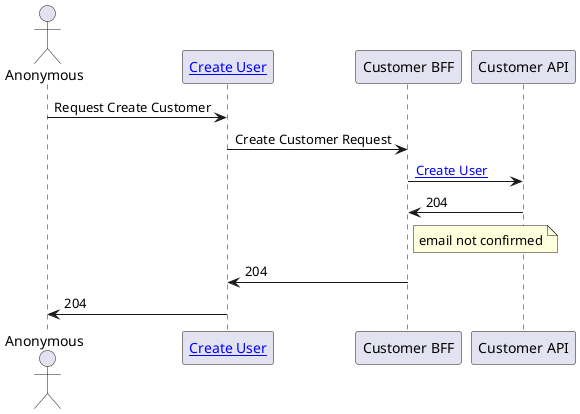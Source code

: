 @startuml

actor Anonymous

participant "[[../../openapi/createPlanet Create User]]" as CustomerPortal
participant "Customer BFF" as CustomerBFF
participant "Customer API" as CustomerAPI


Anonymous -> CustomerPortal: Request Create Customer
CustomerPortal -> CustomerBFF: Create Customer Request
CustomerBFF -> CustomerAPI:  [[http://localhost:3000/docs/openapi/createUser Create User]]
CustomerAPI -> CustomerBFF: 204
note right of CustomerBFF
  email not confirmed
end note
CustomerBFF -> CustomerPortal: 204
CustomerPortal -> Anonymous: 204

@enduml
